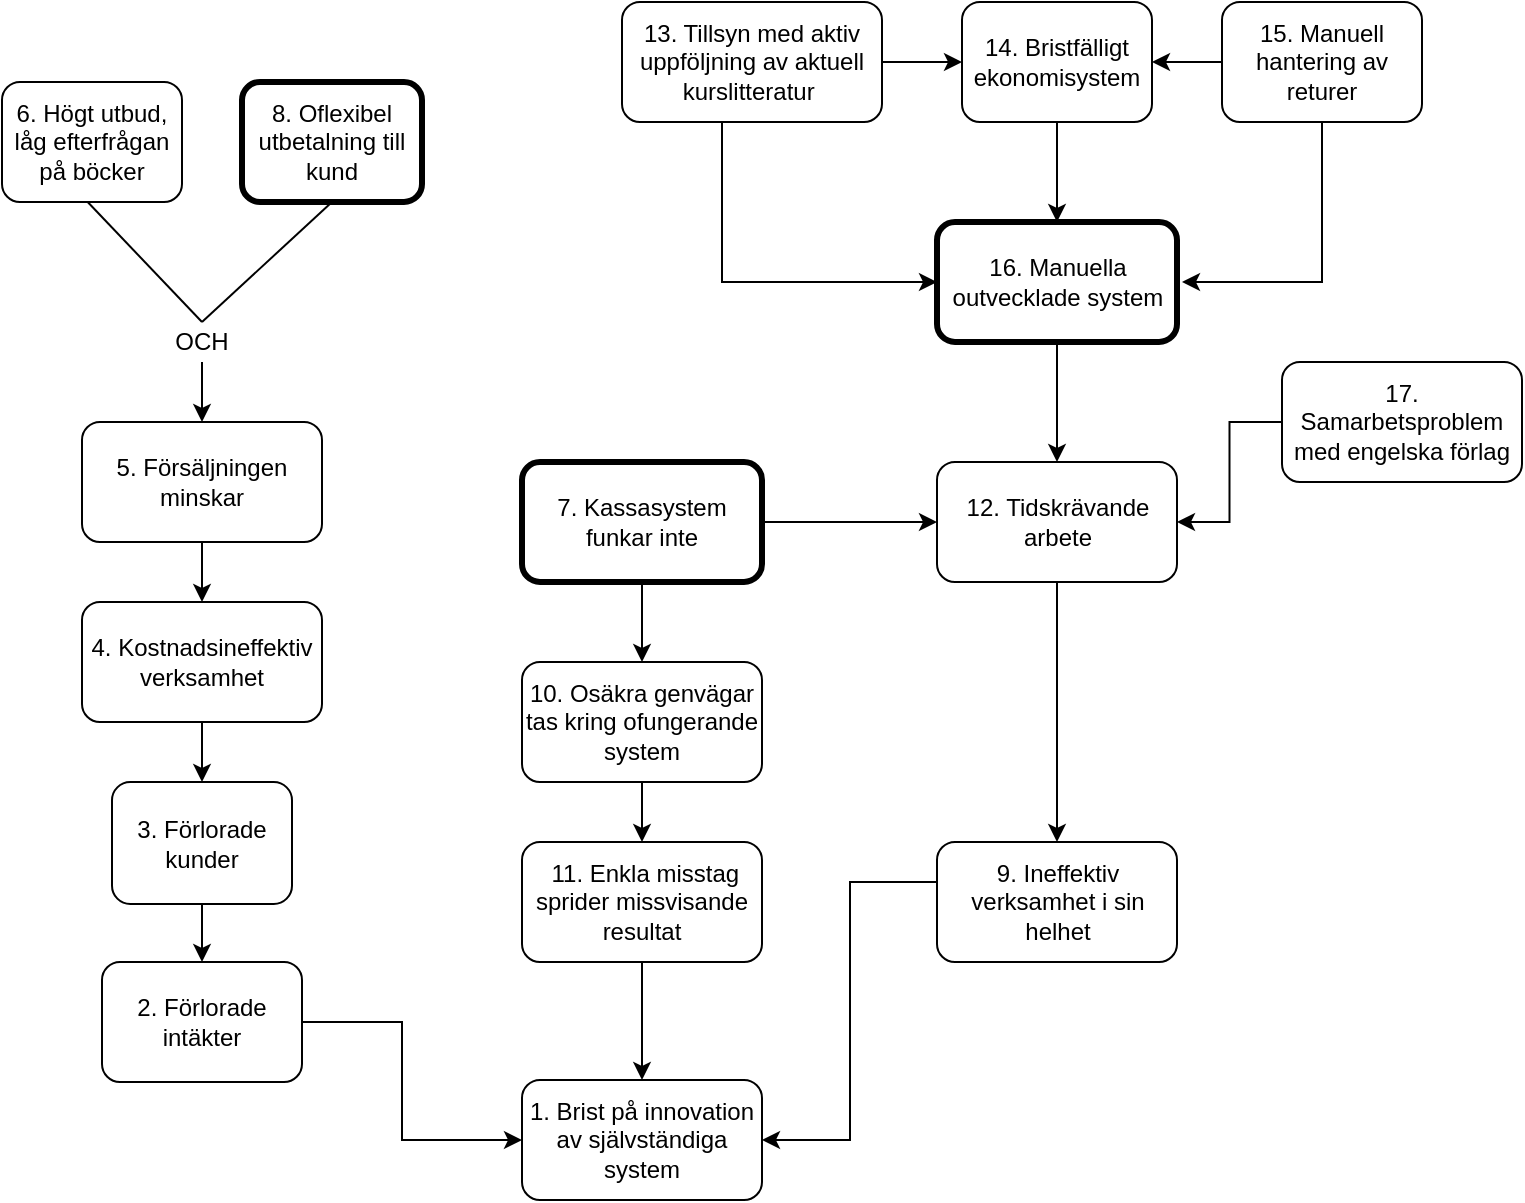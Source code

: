 <mxfile version="21.1.1" type="github">
  <diagram id="C5RBs43oDa-KdzZeNtuy" name="Page-1">
    <mxGraphModel dx="795" dy="513" grid="1" gridSize="10" guides="1" tooltips="1" connect="1" arrows="1" fold="1" page="1" pageScale="1" pageWidth="827" pageHeight="1169" math="0" shadow="0">
      <root>
        <mxCell id="WIyWlLk6GJQsqaUBKTNV-0" />
        <mxCell id="WIyWlLk6GJQsqaUBKTNV-1" parent="WIyWlLk6GJQsqaUBKTNV-0" />
        <mxCell id="9NHhLBJKzsV_J1YCojoy-1" value="6. Högt utbud, låg efterfrågan på böcker" style="rounded=1;whiteSpace=wrap;html=1;" parent="WIyWlLk6GJQsqaUBKTNV-1" vertex="1">
          <mxGeometry x="90" y="610" width="90" height="60" as="geometry" />
        </mxCell>
        <mxCell id="9NHhLBJKzsV_J1YCojoy-2" value="1. Brist på innovation av självständiga system" style="rounded=1;whiteSpace=wrap;html=1;" parent="WIyWlLk6GJQsqaUBKTNV-1" vertex="1">
          <mxGeometry x="350" y="1109" width="120" height="60" as="geometry" />
        </mxCell>
        <mxCell id="9NHhLBJKzsV_J1YCojoy-16" value="" style="edgeStyle=orthogonalEdgeStyle;rounded=0;orthogonalLoop=1;jettySize=auto;html=1;" parent="WIyWlLk6GJQsqaUBKTNV-1" source="9NHhLBJKzsV_J1YCojoy-4" target="9NHhLBJKzsV_J1YCojoy-7" edge="1">
          <mxGeometry relative="1" as="geometry" />
        </mxCell>
        <mxCell id="9NHhLBJKzsV_J1YCojoy-4" value="5. Försäljningen minskar" style="rounded=1;whiteSpace=wrap;html=1;" parent="WIyWlLk6GJQsqaUBKTNV-1" vertex="1">
          <mxGeometry x="130" y="780" width="120" height="60" as="geometry" />
        </mxCell>
        <mxCell id="9NHhLBJKzsV_J1YCojoy-18" value="" style="edgeStyle=orthogonalEdgeStyle;rounded=0;orthogonalLoop=1;jettySize=auto;html=1;" parent="WIyWlLk6GJQsqaUBKTNV-1" source="9NHhLBJKzsV_J1YCojoy-5" target="9NHhLBJKzsV_J1YCojoy-6" edge="1">
          <mxGeometry relative="1" as="geometry" />
        </mxCell>
        <mxCell id="9NHhLBJKzsV_J1YCojoy-5" value="3. Förlorade kunder" style="rounded=1;whiteSpace=wrap;html=1;" parent="WIyWlLk6GJQsqaUBKTNV-1" vertex="1">
          <mxGeometry x="145" y="960" width="90" height="61" as="geometry" />
        </mxCell>
        <mxCell id="9NHhLBJKzsV_J1YCojoy-19" style="edgeStyle=orthogonalEdgeStyle;rounded=0;orthogonalLoop=1;jettySize=auto;html=1;entryX=0;entryY=0.5;entryDx=0;entryDy=0;exitX=1;exitY=0.5;exitDx=0;exitDy=0;" parent="WIyWlLk6GJQsqaUBKTNV-1" source="9NHhLBJKzsV_J1YCojoy-6" target="9NHhLBJKzsV_J1YCojoy-2" edge="1">
          <mxGeometry relative="1" as="geometry">
            <Array as="points">
              <mxPoint x="290" y="1080" />
              <mxPoint x="290" y="1139" />
            </Array>
          </mxGeometry>
        </mxCell>
        <mxCell id="9NHhLBJKzsV_J1YCojoy-6" value="2. Förlorade intäkter" style="rounded=1;whiteSpace=wrap;html=1;" parent="WIyWlLk6GJQsqaUBKTNV-1" vertex="1">
          <mxGeometry x="140" y="1050" width="100" height="60" as="geometry" />
        </mxCell>
        <mxCell id="9NHhLBJKzsV_J1YCojoy-17" style="edgeStyle=orthogonalEdgeStyle;rounded=0;orthogonalLoop=1;jettySize=auto;html=1;" parent="WIyWlLk6GJQsqaUBKTNV-1" source="9NHhLBJKzsV_J1YCojoy-7" target="9NHhLBJKzsV_J1YCojoy-5" edge="1">
          <mxGeometry relative="1" as="geometry" />
        </mxCell>
        <mxCell id="9NHhLBJKzsV_J1YCojoy-7" value="4. Kostnadsineffektiv verksamhet" style="rounded=1;whiteSpace=wrap;html=1;" parent="WIyWlLk6GJQsqaUBKTNV-1" vertex="1">
          <mxGeometry x="130" y="870" width="120" height="60" as="geometry" />
        </mxCell>
        <mxCell id="wDKBhp5x5zwOza9TDJRo-0" style="edgeStyle=orthogonalEdgeStyle;rounded=0;orthogonalLoop=1;jettySize=auto;html=1;entryX=0;entryY=0.5;entryDx=0;entryDy=0;" edge="1" parent="WIyWlLk6GJQsqaUBKTNV-1" source="9NHhLBJKzsV_J1YCojoy-8" target="9NHhLBJKzsV_J1YCojoy-23">
          <mxGeometry relative="1" as="geometry" />
        </mxCell>
        <mxCell id="9NHhLBJKzsV_J1YCojoy-8" value="7. Kassasystem funkar inte" style="rounded=1;whiteSpace=wrap;html=1;strokeWidth=3;" parent="WIyWlLk6GJQsqaUBKTNV-1" vertex="1">
          <mxGeometry x="350" y="800" width="120" height="60" as="geometry" />
        </mxCell>
        <mxCell id="9NHhLBJKzsV_J1YCojoy-9" value="10. Osäkra genvägar tas kring ofungerande system" style="rounded=1;whiteSpace=wrap;html=1;" parent="WIyWlLk6GJQsqaUBKTNV-1" vertex="1">
          <mxGeometry x="350" y="900" width="120" height="60" as="geometry" />
        </mxCell>
        <mxCell id="9NHhLBJKzsV_J1YCojoy-10" value="&amp;nbsp;11. Enkla misstag sprider missvisande resultat" style="rounded=1;whiteSpace=wrap;html=1;" parent="WIyWlLk6GJQsqaUBKTNV-1" vertex="1">
          <mxGeometry x="350" y="990" width="120" height="60" as="geometry" />
        </mxCell>
        <mxCell id="9NHhLBJKzsV_J1YCojoy-12" value="8. Oflexibel utbetalning till kund" style="rounded=1;whiteSpace=wrap;html=1;strokeWidth=3;" parent="WIyWlLk6GJQsqaUBKTNV-1" vertex="1">
          <mxGeometry x="210" y="610" width="90" height="60" as="geometry" />
        </mxCell>
        <mxCell id="9NHhLBJKzsV_J1YCojoy-55" value="" style="edgeStyle=orthogonalEdgeStyle;rounded=0;orthogonalLoop=1;jettySize=auto;html=1;" parent="WIyWlLk6GJQsqaUBKTNV-1" source="9NHhLBJKzsV_J1YCojoy-21" target="9NHhLBJKzsV_J1YCojoy-22" edge="1">
          <mxGeometry relative="1" as="geometry" />
        </mxCell>
        <mxCell id="wDKBhp5x5zwOza9TDJRo-2" style="edgeStyle=orthogonalEdgeStyle;rounded=0;orthogonalLoop=1;jettySize=auto;html=1;entryX=0;entryY=0.5;entryDx=0;entryDy=0;" edge="1" parent="WIyWlLk6GJQsqaUBKTNV-1" source="9NHhLBJKzsV_J1YCojoy-21" target="9NHhLBJKzsV_J1YCojoy-43">
          <mxGeometry relative="1" as="geometry">
            <Array as="points">
              <mxPoint x="450" y="710" />
            </Array>
          </mxGeometry>
        </mxCell>
        <mxCell id="9NHhLBJKzsV_J1YCojoy-21" value="13. Tillsyn med aktiv uppföljning av aktuell kurslitteratur&amp;nbsp;" style="rounded=1;whiteSpace=wrap;html=1;" parent="WIyWlLk6GJQsqaUBKTNV-1" vertex="1">
          <mxGeometry x="400" y="570" width="130" height="60" as="geometry" />
        </mxCell>
        <mxCell id="wDKBhp5x5zwOza9TDJRo-3" style="edgeStyle=orthogonalEdgeStyle;rounded=0;orthogonalLoop=1;jettySize=auto;html=1;" edge="1" parent="WIyWlLk6GJQsqaUBKTNV-1" source="9NHhLBJKzsV_J1YCojoy-22" target="9NHhLBJKzsV_J1YCojoy-43">
          <mxGeometry relative="1" as="geometry" />
        </mxCell>
        <mxCell id="9NHhLBJKzsV_J1YCojoy-22" value="14. Bristfälligt ekonomisystem" style="rounded=1;whiteSpace=wrap;html=1;" parent="WIyWlLk6GJQsqaUBKTNV-1" vertex="1">
          <mxGeometry x="570" y="570" width="95" height="60" as="geometry" />
        </mxCell>
        <mxCell id="9NHhLBJKzsV_J1YCojoy-29" value="" style="edgeStyle=orthogonalEdgeStyle;rounded=0;orthogonalLoop=1;jettySize=auto;html=1;" parent="WIyWlLk6GJQsqaUBKTNV-1" source="9NHhLBJKzsV_J1YCojoy-23" target="9NHhLBJKzsV_J1YCojoy-28" edge="1">
          <mxGeometry relative="1" as="geometry" />
        </mxCell>
        <mxCell id="9NHhLBJKzsV_J1YCojoy-23" value="12. Tidskrävande arbete" style="rounded=1;whiteSpace=wrap;html=1;" parent="WIyWlLk6GJQsqaUBKTNV-1" vertex="1">
          <mxGeometry x="557.5" y="800" width="120" height="60" as="geometry" />
        </mxCell>
        <mxCell id="lQfSUJ3z8g3Pi9Ug5OE1-25" style="edgeStyle=orthogonalEdgeStyle;rounded=0;orthogonalLoop=1;jettySize=auto;html=1;" parent="WIyWlLk6GJQsqaUBKTNV-1" source="9NHhLBJKzsV_J1YCojoy-26" target="9NHhLBJKzsV_J1YCojoy-22" edge="1">
          <mxGeometry relative="1" as="geometry" />
        </mxCell>
        <mxCell id="wDKBhp5x5zwOza9TDJRo-4" style="edgeStyle=orthogonalEdgeStyle;rounded=0;orthogonalLoop=1;jettySize=auto;html=1;" edge="1" parent="WIyWlLk6GJQsqaUBKTNV-1" source="9NHhLBJKzsV_J1YCojoy-26">
          <mxGeometry relative="1" as="geometry">
            <mxPoint x="680" y="710" as="targetPoint" />
            <Array as="points">
              <mxPoint x="750" y="710" />
              <mxPoint x="680" y="710" />
            </Array>
          </mxGeometry>
        </mxCell>
        <mxCell id="9NHhLBJKzsV_J1YCojoy-26" value="15. Manuell hantering av returer" style="rounded=1;whiteSpace=wrap;html=1;" parent="WIyWlLk6GJQsqaUBKTNV-1" vertex="1">
          <mxGeometry x="700" y="570" width="100" height="60" as="geometry" />
        </mxCell>
        <mxCell id="9NHhLBJKzsV_J1YCojoy-46" style="edgeStyle=orthogonalEdgeStyle;rounded=0;orthogonalLoop=1;jettySize=auto;html=1;entryX=1;entryY=0.5;entryDx=0;entryDy=0;" parent="WIyWlLk6GJQsqaUBKTNV-1" source="9NHhLBJKzsV_J1YCojoy-27" target="9NHhLBJKzsV_J1YCojoy-23" edge="1">
          <mxGeometry relative="1" as="geometry" />
        </mxCell>
        <mxCell id="9NHhLBJKzsV_J1YCojoy-27" value="17. Samarbetsproblem med engelska förlag" style="rounded=1;whiteSpace=wrap;html=1;" parent="WIyWlLk6GJQsqaUBKTNV-1" vertex="1">
          <mxGeometry x="730" y="750" width="120" height="60" as="geometry" />
        </mxCell>
        <mxCell id="9NHhLBJKzsV_J1YCojoy-32" style="edgeStyle=orthogonalEdgeStyle;rounded=0;orthogonalLoop=1;jettySize=auto;html=1;entryX=1;entryY=0.5;entryDx=0;entryDy=0;" parent="WIyWlLk6GJQsqaUBKTNV-1" source="9NHhLBJKzsV_J1YCojoy-28" target="9NHhLBJKzsV_J1YCojoy-2" edge="1">
          <mxGeometry relative="1" as="geometry">
            <Array as="points">
              <mxPoint x="514" y="1010" />
              <mxPoint x="514" y="1139" />
            </Array>
          </mxGeometry>
        </mxCell>
        <mxCell id="9NHhLBJKzsV_J1YCojoy-28" value="9. Ineffektiv verksamhet i sin helhet" style="rounded=1;whiteSpace=wrap;html=1;" parent="WIyWlLk6GJQsqaUBKTNV-1" vertex="1">
          <mxGeometry x="557.5" y="990" width="120" height="60" as="geometry" />
        </mxCell>
        <mxCell id="wDKBhp5x5zwOza9TDJRo-5" style="edgeStyle=orthogonalEdgeStyle;rounded=0;orthogonalLoop=1;jettySize=auto;html=1;" edge="1" parent="WIyWlLk6GJQsqaUBKTNV-1" source="9NHhLBJKzsV_J1YCojoy-43" target="9NHhLBJKzsV_J1YCojoy-23">
          <mxGeometry relative="1" as="geometry" />
        </mxCell>
        <mxCell id="9NHhLBJKzsV_J1YCojoy-43" value="16. Manuella outvecklade system" style="rounded=1;whiteSpace=wrap;html=1;strokeWidth=3;" parent="WIyWlLk6GJQsqaUBKTNV-1" vertex="1">
          <mxGeometry x="557.5" y="680" width="120" height="60" as="geometry" />
        </mxCell>
        <mxCell id="lQfSUJ3z8g3Pi9Ug5OE1-2" value="" style="endArrow=none;html=1;rounded=0;exitX=0.476;exitY=1;exitDx=0;exitDy=0;exitPerimeter=0;" parent="WIyWlLk6GJQsqaUBKTNV-1" source="9NHhLBJKzsV_J1YCojoy-1" edge="1">
          <mxGeometry width="50" height="50" relative="1" as="geometry">
            <mxPoint x="115" y="670" as="sourcePoint" />
            <mxPoint x="190" y="730" as="targetPoint" />
          </mxGeometry>
        </mxCell>
        <mxCell id="lQfSUJ3z8g3Pi9Ug5OE1-4" value="OCH" style="text;html=1;strokeColor=none;fillColor=none;align=center;verticalAlign=middle;whiteSpace=wrap;rounded=0;" parent="WIyWlLk6GJQsqaUBKTNV-1" vertex="1">
          <mxGeometry x="180" y="740" width="20" as="geometry" />
        </mxCell>
        <mxCell id="lQfSUJ3z8g3Pi9Ug5OE1-5" value="" style="endArrow=none;html=1;rounded=0;entryX=0.5;entryY=1;entryDx=0;entryDy=0;" parent="WIyWlLk6GJQsqaUBKTNV-1" target="9NHhLBJKzsV_J1YCojoy-12" edge="1">
          <mxGeometry width="50" height="50" relative="1" as="geometry">
            <mxPoint x="190" y="730" as="sourcePoint" />
            <mxPoint x="250" y="670" as="targetPoint" />
          </mxGeometry>
        </mxCell>
        <mxCell id="lQfSUJ3z8g3Pi9Ug5OE1-6" value="" style="endArrow=classic;html=1;rounded=0;entryX=0.5;entryY=0;entryDx=0;entryDy=0;" parent="WIyWlLk6GJQsqaUBKTNV-1" target="9NHhLBJKzsV_J1YCojoy-4" edge="1">
          <mxGeometry width="50" height="50" relative="1" as="geometry">
            <mxPoint x="190" y="750" as="sourcePoint" />
            <mxPoint x="220" y="750" as="targetPoint" />
          </mxGeometry>
        </mxCell>
        <mxCell id="lQfSUJ3z8g3Pi9Ug5OE1-11" value="" style="endArrow=classic;html=1;rounded=0;exitX=0.5;exitY=1;exitDx=0;exitDy=0;entryX=0.5;entryY=0;entryDx=0;entryDy=0;" parent="WIyWlLk6GJQsqaUBKTNV-1" source="9NHhLBJKzsV_J1YCojoy-8" target="9NHhLBJKzsV_J1YCojoy-9" edge="1">
          <mxGeometry width="50" height="50" relative="1" as="geometry">
            <mxPoint x="410" y="850" as="sourcePoint" />
            <mxPoint x="460" y="800" as="targetPoint" />
          </mxGeometry>
        </mxCell>
        <mxCell id="lQfSUJ3z8g3Pi9Ug5OE1-12" value="" style="endArrow=classic;html=1;rounded=0;exitX=0.5;exitY=1;exitDx=0;exitDy=0;entryX=0.5;entryY=0;entryDx=0;entryDy=0;" parent="WIyWlLk6GJQsqaUBKTNV-1" source="9NHhLBJKzsV_J1YCojoy-9" target="9NHhLBJKzsV_J1YCojoy-10" edge="1">
          <mxGeometry width="50" height="50" relative="1" as="geometry">
            <mxPoint x="400" y="970" as="sourcePoint" />
            <mxPoint x="450" y="920" as="targetPoint" />
          </mxGeometry>
        </mxCell>
        <mxCell id="lQfSUJ3z8g3Pi9Ug5OE1-13" value="" style="endArrow=classic;html=1;rounded=0;exitX=0.5;exitY=1;exitDx=0;exitDy=0;entryX=0.5;entryY=0;entryDx=0;entryDy=0;" parent="WIyWlLk6GJQsqaUBKTNV-1" source="9NHhLBJKzsV_J1YCojoy-10" target="9NHhLBJKzsV_J1YCojoy-2" edge="1">
          <mxGeometry width="50" height="50" relative="1" as="geometry">
            <mxPoint x="410" y="1080" as="sourcePoint" />
            <mxPoint x="460" y="1030" as="targetPoint" />
          </mxGeometry>
        </mxCell>
      </root>
    </mxGraphModel>
  </diagram>
</mxfile>
